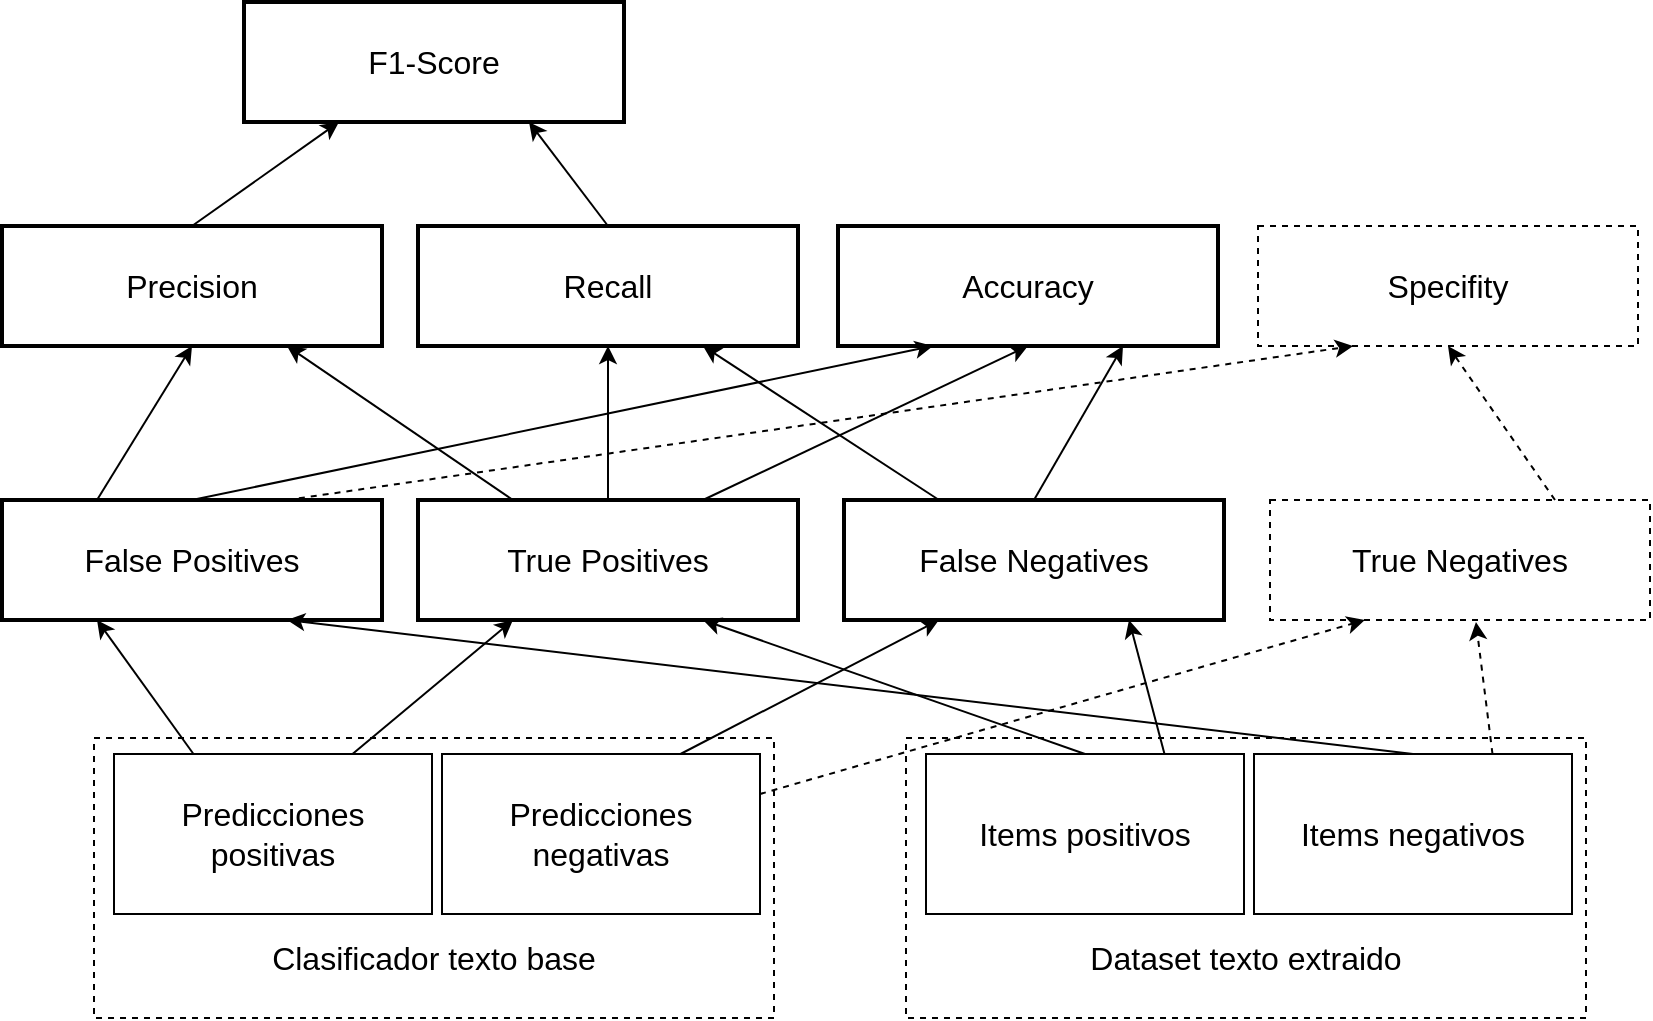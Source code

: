 <mxfile version="16.6.4" type="device"><diagram id="myXZtXRs_hbv58UY5Ft9" name="Page-1"><mxGraphModel dx="1822" dy="800" grid="0" gridSize="10" guides="1" tooltips="1" connect="1" arrows="1" fold="1" page="0" pageScale="1" pageWidth="827" pageHeight="1169" math="0" shadow="0"><root><mxCell id="0"/><mxCell id="1" parent="0"/><mxCell id="xuZ85_pYJcF1XNb1oCcu-7" value="F1-Score" style="rounded=0;whiteSpace=wrap;html=1;fontSize=16;strokeWidth=2;fillColor=none;" parent="1" vertex="1"><mxGeometry x="109" y="147" width="190" height="60" as="geometry"/></mxCell><mxCell id="xuZ85_pYJcF1XNb1oCcu-10" value="Precision" style="rounded=0;whiteSpace=wrap;html=1;fontSize=16;strokeWidth=2;" parent="1" vertex="1"><mxGeometry x="-12" y="259" width="190" height="60" as="geometry"/></mxCell><mxCell id="xuZ85_pYJcF1XNb1oCcu-11" value="Recall" style="rounded=0;whiteSpace=wrap;html=1;fontSize=16;strokeWidth=2;" parent="1" vertex="1"><mxGeometry x="196" y="259" width="190" height="60" as="geometry"/></mxCell><mxCell id="xuZ85_pYJcF1XNb1oCcu-12" value="Accuracy" style="rounded=0;whiteSpace=wrap;html=1;fontSize=16;strokeWidth=2;" parent="1" vertex="1"><mxGeometry x="406" y="259" width="190" height="60" as="geometry"/></mxCell><mxCell id="xuZ85_pYJcF1XNb1oCcu-13" value="False Positives" style="rounded=0;whiteSpace=wrap;html=1;fontSize=16;strokeWidth=2;" parent="1" vertex="1"><mxGeometry x="-12" y="396" width="190" height="60" as="geometry"/></mxCell><mxCell id="xuZ85_pYJcF1XNb1oCcu-14" value="True Positives" style="rounded=0;whiteSpace=wrap;html=1;fontSize=16;strokeWidth=2;" parent="1" vertex="1"><mxGeometry x="196" y="396" width="190" height="60" as="geometry"/></mxCell><mxCell id="xuZ85_pYJcF1XNb1oCcu-15" value="False Negatives" style="rounded=0;whiteSpace=wrap;html=1;fontSize=16;strokeWidth=2;" parent="1" vertex="1"><mxGeometry x="409" y="396" width="190" height="60" as="geometry"/></mxCell><mxCell id="xuZ85_pYJcF1XNb1oCcu-16" value="True Negatives" style="rounded=0;whiteSpace=wrap;html=1;fontSize=16;strokeWidth=1;dashed=1;" parent="1" vertex="1"><mxGeometry x="622" y="396" width="190" height="60" as="geometry"/></mxCell><mxCell id="xuZ85_pYJcF1XNb1oCcu-17" value="Specifity" style="rounded=0;whiteSpace=wrap;html=1;fontSize=16;strokeWidth=1;dashed=1;" parent="1" vertex="1"><mxGeometry x="616" y="259" width="190" height="60" as="geometry"/></mxCell><mxCell id="xuZ85_pYJcF1XNb1oCcu-18" value="" style="endArrow=classic;html=1;rounded=0;fontSize=16;exitX=0.5;exitY=0;exitDx=0;exitDy=0;entryX=0.25;entryY=1;entryDx=0;entryDy=0;" parent="1" source="xuZ85_pYJcF1XNb1oCcu-10" target="xuZ85_pYJcF1XNb1oCcu-7" edge="1"><mxGeometry width="50" height="50" relative="1" as="geometry"><mxPoint x="387" y="432" as="sourcePoint"/><mxPoint x="437" y="382" as="targetPoint"/></mxGeometry></mxCell><mxCell id="xuZ85_pYJcF1XNb1oCcu-19" value="" style="endArrow=classic;html=1;rounded=0;fontSize=16;strokeWidth=1;entryX=0.75;entryY=1;entryDx=0;entryDy=0;exitX=0.5;exitY=0;exitDx=0;exitDy=0;" parent="1" target="xuZ85_pYJcF1XNb1oCcu-7" edge="1" source="xuZ85_pYJcF1XNb1oCcu-11"><mxGeometry width="50" height="50" relative="1" as="geometry"><mxPoint x="354" y="301" as="sourcePoint"/><mxPoint x="437" y="382" as="targetPoint"/></mxGeometry></mxCell><mxCell id="xuZ85_pYJcF1XNb1oCcu-20" value="" style="endArrow=classic;html=1;rounded=0;fontSize=16;strokeWidth=1;exitX=0.25;exitY=0;exitDx=0;exitDy=0;entryX=0.75;entryY=1;entryDx=0;entryDy=0;" parent="1" source="xuZ85_pYJcF1XNb1oCcu-14" target="xuZ85_pYJcF1XNb1oCcu-10" edge="1"><mxGeometry width="50" height="50" relative="1" as="geometry"><mxPoint x="387" y="432" as="sourcePoint"/><mxPoint x="437" y="382" as="targetPoint"/></mxGeometry></mxCell><mxCell id="xuZ85_pYJcF1XNb1oCcu-21" value="" style="endArrow=classic;html=1;rounded=0;fontSize=16;strokeWidth=1;exitX=0.25;exitY=0;exitDx=0;exitDy=0;entryX=0.5;entryY=1;entryDx=0;entryDy=0;" parent="1" source="xuZ85_pYJcF1XNb1oCcu-13" target="xuZ85_pYJcF1XNb1oCcu-10" edge="1"><mxGeometry width="50" height="50" relative="1" as="geometry"><mxPoint x="387" y="432" as="sourcePoint"/><mxPoint x="437" y="382" as="targetPoint"/></mxGeometry></mxCell><mxCell id="xuZ85_pYJcF1XNb1oCcu-22" value="" style="endArrow=classic;html=1;rounded=0;fontSize=16;strokeWidth=1;exitX=0.5;exitY=0;exitDx=0;exitDy=0;entryX=0.5;entryY=1;entryDx=0;entryDy=0;" parent="1" source="xuZ85_pYJcF1XNb1oCcu-14" target="xuZ85_pYJcF1XNb1oCcu-11" edge="1"><mxGeometry width="50" height="50" relative="1" as="geometry"><mxPoint x="387" y="432" as="sourcePoint"/><mxPoint x="437" y="382" as="targetPoint"/></mxGeometry></mxCell><mxCell id="xuZ85_pYJcF1XNb1oCcu-23" value="" style="endArrow=classic;html=1;rounded=0;fontSize=16;strokeWidth=1;exitX=0.25;exitY=0;exitDx=0;exitDy=0;entryX=0.75;entryY=1;entryDx=0;entryDy=0;" parent="1" source="xuZ85_pYJcF1XNb1oCcu-15" target="xuZ85_pYJcF1XNb1oCcu-11" edge="1"><mxGeometry width="50" height="50" relative="1" as="geometry"><mxPoint x="387" y="432" as="sourcePoint"/><mxPoint x="437" y="382" as="targetPoint"/></mxGeometry></mxCell><mxCell id="xuZ85_pYJcF1XNb1oCcu-24" value="" style="endArrow=classic;html=1;rounded=0;fontSize=16;strokeWidth=1;exitX=0.5;exitY=0;exitDx=0;exitDy=0;entryX=0.25;entryY=1;entryDx=0;entryDy=0;" parent="1" source="xuZ85_pYJcF1XNb1oCcu-13" target="xuZ85_pYJcF1XNb1oCcu-12" edge="1"><mxGeometry width="50" height="50" relative="1" as="geometry"><mxPoint x="387" y="432" as="sourcePoint"/><mxPoint x="437" y="382" as="targetPoint"/></mxGeometry></mxCell><mxCell id="xuZ85_pYJcF1XNb1oCcu-25" value="" style="endArrow=classic;html=1;rounded=0;fontSize=16;strokeWidth=1;exitX=0.75;exitY=0;exitDx=0;exitDy=0;entryX=0.5;entryY=1;entryDx=0;entryDy=0;" parent="1" source="xuZ85_pYJcF1XNb1oCcu-14" target="xuZ85_pYJcF1XNb1oCcu-12" edge="1"><mxGeometry width="50" height="50" relative="1" as="geometry"><mxPoint x="387" y="432" as="sourcePoint"/><mxPoint x="437" y="382" as="targetPoint"/></mxGeometry></mxCell><mxCell id="xuZ85_pYJcF1XNb1oCcu-26" value="" style="endArrow=classic;html=1;rounded=0;fontSize=16;strokeWidth=1;exitX=0.5;exitY=0;exitDx=0;exitDy=0;entryX=0.75;entryY=1;entryDx=0;entryDy=0;" parent="1" source="xuZ85_pYJcF1XNb1oCcu-15" target="xuZ85_pYJcF1XNb1oCcu-12" edge="1"><mxGeometry width="50" height="50" relative="1" as="geometry"><mxPoint x="387" y="432" as="sourcePoint"/><mxPoint x="437" y="382" as="targetPoint"/></mxGeometry></mxCell><mxCell id="xuZ85_pYJcF1XNb1oCcu-27" value="" style="endArrow=classic;html=1;rounded=0;fontSize=16;strokeWidth=1;exitX=0.75;exitY=0;exitDx=0;exitDy=0;entryX=0.25;entryY=1;entryDx=0;entryDy=0;dashed=1;" parent="1" source="xuZ85_pYJcF1XNb1oCcu-13" target="xuZ85_pYJcF1XNb1oCcu-17" edge="1"><mxGeometry width="50" height="50" relative="1" as="geometry"><mxPoint x="387" y="432" as="sourcePoint"/><mxPoint x="437" y="382" as="targetPoint"/></mxGeometry></mxCell><mxCell id="xuZ85_pYJcF1XNb1oCcu-28" value="" style="endArrow=classic;html=1;rounded=0;fontSize=16;strokeWidth=1;exitX=0.75;exitY=0;exitDx=0;exitDy=0;entryX=0.5;entryY=1;entryDx=0;entryDy=0;dashed=1;" parent="1" source="xuZ85_pYJcF1XNb1oCcu-16" target="xuZ85_pYJcF1XNb1oCcu-17" edge="1"><mxGeometry width="50" height="50" relative="1" as="geometry"><mxPoint x="387" y="432" as="sourcePoint"/><mxPoint x="437" y="382" as="targetPoint"/></mxGeometry></mxCell><mxCell id="xuZ85_pYJcF1XNb1oCcu-29" value="Clasificador texto base" style="rounded=0;whiteSpace=wrap;html=1;dashed=1;fontSize=16;strokeWidth=1;fillColor=none;horizontal=1;labelPosition=center;verticalLabelPosition=middle;align=center;verticalAlign=middle;spacingBottom=-80;" parent="1" vertex="1"><mxGeometry x="34" y="515" width="340" height="140" as="geometry"/></mxCell><mxCell id="xuZ85_pYJcF1XNb1oCcu-30" value="Predicciones positivas" style="rounded=0;whiteSpace=wrap;html=1;fontSize=16;strokeWidth=1;fillColor=none;" parent="1" vertex="1"><mxGeometry x="44" y="523" width="159" height="80" as="geometry"/></mxCell><mxCell id="xuZ85_pYJcF1XNb1oCcu-31" value="Predicciones negativas" style="rounded=0;whiteSpace=wrap;html=1;fontSize=16;strokeWidth=1;fillColor=none;" parent="1" vertex="1"><mxGeometry x="208" y="523" width="159" height="80" as="geometry"/></mxCell><mxCell id="xuZ85_pYJcF1XNb1oCcu-32" value="Dataset texto extraido" style="rounded=0;whiteSpace=wrap;html=1;dashed=1;fontSize=16;strokeWidth=1;fillColor=none;horizontal=1;labelPosition=center;verticalLabelPosition=middle;align=center;verticalAlign=middle;spacingBottom=-80;" parent="1" vertex="1"><mxGeometry x="440" y="515" width="340" height="140" as="geometry"/></mxCell><mxCell id="xuZ85_pYJcF1XNb1oCcu-33" value="Items positivos" style="rounded=0;whiteSpace=wrap;html=1;fontSize=16;strokeWidth=1;fillColor=none;" parent="1" vertex="1"><mxGeometry x="450" y="523" width="159" height="80" as="geometry"/></mxCell><mxCell id="xuZ85_pYJcF1XNb1oCcu-34" value="Items negativos" style="rounded=0;whiteSpace=wrap;html=1;fontSize=16;strokeWidth=1;fillColor=none;" parent="1" vertex="1"><mxGeometry x="614" y="523" width="159" height="80" as="geometry"/></mxCell><mxCell id="xuZ85_pYJcF1XNb1oCcu-35" value="" style="endArrow=classic;html=1;rounded=0;fontSize=16;strokeWidth=1;exitX=0.5;exitY=0;exitDx=0;exitDy=0;entryX=0.75;entryY=1;entryDx=0;entryDy=0;" parent="1" source="xuZ85_pYJcF1XNb1oCcu-33" target="xuZ85_pYJcF1XNb1oCcu-14" edge="1"><mxGeometry width="50" height="50" relative="1" as="geometry"><mxPoint x="387" y="450" as="sourcePoint"/><mxPoint x="437" y="400" as="targetPoint"/></mxGeometry></mxCell><mxCell id="xuZ85_pYJcF1XNb1oCcu-36" value="" style="endArrow=classic;html=1;rounded=0;fontSize=16;strokeWidth=1;exitX=0.75;exitY=0;exitDx=0;exitDy=0;entryX=0.75;entryY=1;entryDx=0;entryDy=0;" parent="1" source="xuZ85_pYJcF1XNb1oCcu-33" target="xuZ85_pYJcF1XNb1oCcu-15" edge="1"><mxGeometry width="50" height="50" relative="1" as="geometry"><mxPoint x="387" y="450" as="sourcePoint"/><mxPoint x="437" y="400" as="targetPoint"/></mxGeometry></mxCell><mxCell id="xuZ85_pYJcF1XNb1oCcu-37" value="" style="endArrow=classic;html=1;rounded=0;fontSize=16;strokeWidth=1;exitX=0.75;exitY=0;exitDx=0;exitDy=0;entryX=0.542;entryY=1.017;entryDx=0;entryDy=0;entryPerimeter=0;dashed=1;" parent="1" source="xuZ85_pYJcF1XNb1oCcu-34" target="xuZ85_pYJcF1XNb1oCcu-16" edge="1"><mxGeometry width="50" height="50" relative="1" as="geometry"><mxPoint x="387" y="450" as="sourcePoint"/><mxPoint x="437" y="400" as="targetPoint"/></mxGeometry></mxCell><mxCell id="xuZ85_pYJcF1XNb1oCcu-38" value="" style="endArrow=classic;html=1;rounded=0;fontSize=16;strokeWidth=1;exitX=0.5;exitY=0;exitDx=0;exitDy=0;entryX=0.75;entryY=1;entryDx=0;entryDy=0;" parent="1" source="xuZ85_pYJcF1XNb1oCcu-34" target="xuZ85_pYJcF1XNb1oCcu-13" edge="1"><mxGeometry width="50" height="50" relative="1" as="geometry"><mxPoint x="387" y="450" as="sourcePoint"/><mxPoint x="437" y="400" as="targetPoint"/></mxGeometry></mxCell><mxCell id="xuZ85_pYJcF1XNb1oCcu-39" value="" style="endArrow=classic;html=1;rounded=0;fontSize=16;strokeWidth=1;exitX=1;exitY=0.25;exitDx=0;exitDy=0;entryX=0.25;entryY=1;entryDx=0;entryDy=0;dashed=1;" parent="1" source="xuZ85_pYJcF1XNb1oCcu-31" target="xuZ85_pYJcF1XNb1oCcu-16" edge="1"><mxGeometry width="50" height="50" relative="1" as="geometry"><mxPoint x="387" y="450" as="sourcePoint"/><mxPoint x="437" y="400" as="targetPoint"/></mxGeometry></mxCell><mxCell id="xuZ85_pYJcF1XNb1oCcu-40" value="" style="endArrow=classic;html=1;rounded=0;fontSize=16;strokeWidth=1;exitX=0.75;exitY=0;exitDx=0;exitDy=0;entryX=0.25;entryY=1;entryDx=0;entryDy=0;" parent="1" source="xuZ85_pYJcF1XNb1oCcu-31" target="xuZ85_pYJcF1XNb1oCcu-15" edge="1"><mxGeometry width="50" height="50" relative="1" as="geometry"><mxPoint x="387" y="450" as="sourcePoint"/><mxPoint x="437" y="400" as="targetPoint"/></mxGeometry></mxCell><mxCell id="xuZ85_pYJcF1XNb1oCcu-41" value="" style="endArrow=classic;html=1;rounded=0;fontSize=16;strokeWidth=1;exitX=0.75;exitY=0;exitDx=0;exitDy=0;entryX=0.25;entryY=1;entryDx=0;entryDy=0;" parent="1" source="xuZ85_pYJcF1XNb1oCcu-30" target="xuZ85_pYJcF1XNb1oCcu-14" edge="1"><mxGeometry width="50" height="50" relative="1" as="geometry"><mxPoint x="387" y="450" as="sourcePoint"/><mxPoint x="437" y="400" as="targetPoint"/></mxGeometry></mxCell><mxCell id="xuZ85_pYJcF1XNb1oCcu-42" value="" style="endArrow=classic;html=1;rounded=0;fontSize=16;strokeWidth=1;exitX=0.25;exitY=0;exitDx=0;exitDy=0;entryX=0.25;entryY=1;entryDx=0;entryDy=0;" parent="1" source="xuZ85_pYJcF1XNb1oCcu-30" target="xuZ85_pYJcF1XNb1oCcu-13" edge="1"><mxGeometry width="50" height="50" relative="1" as="geometry"><mxPoint x="387" y="450" as="sourcePoint"/><mxPoint x="437" y="400" as="targetPoint"/></mxGeometry></mxCell></root></mxGraphModel></diagram></mxfile>